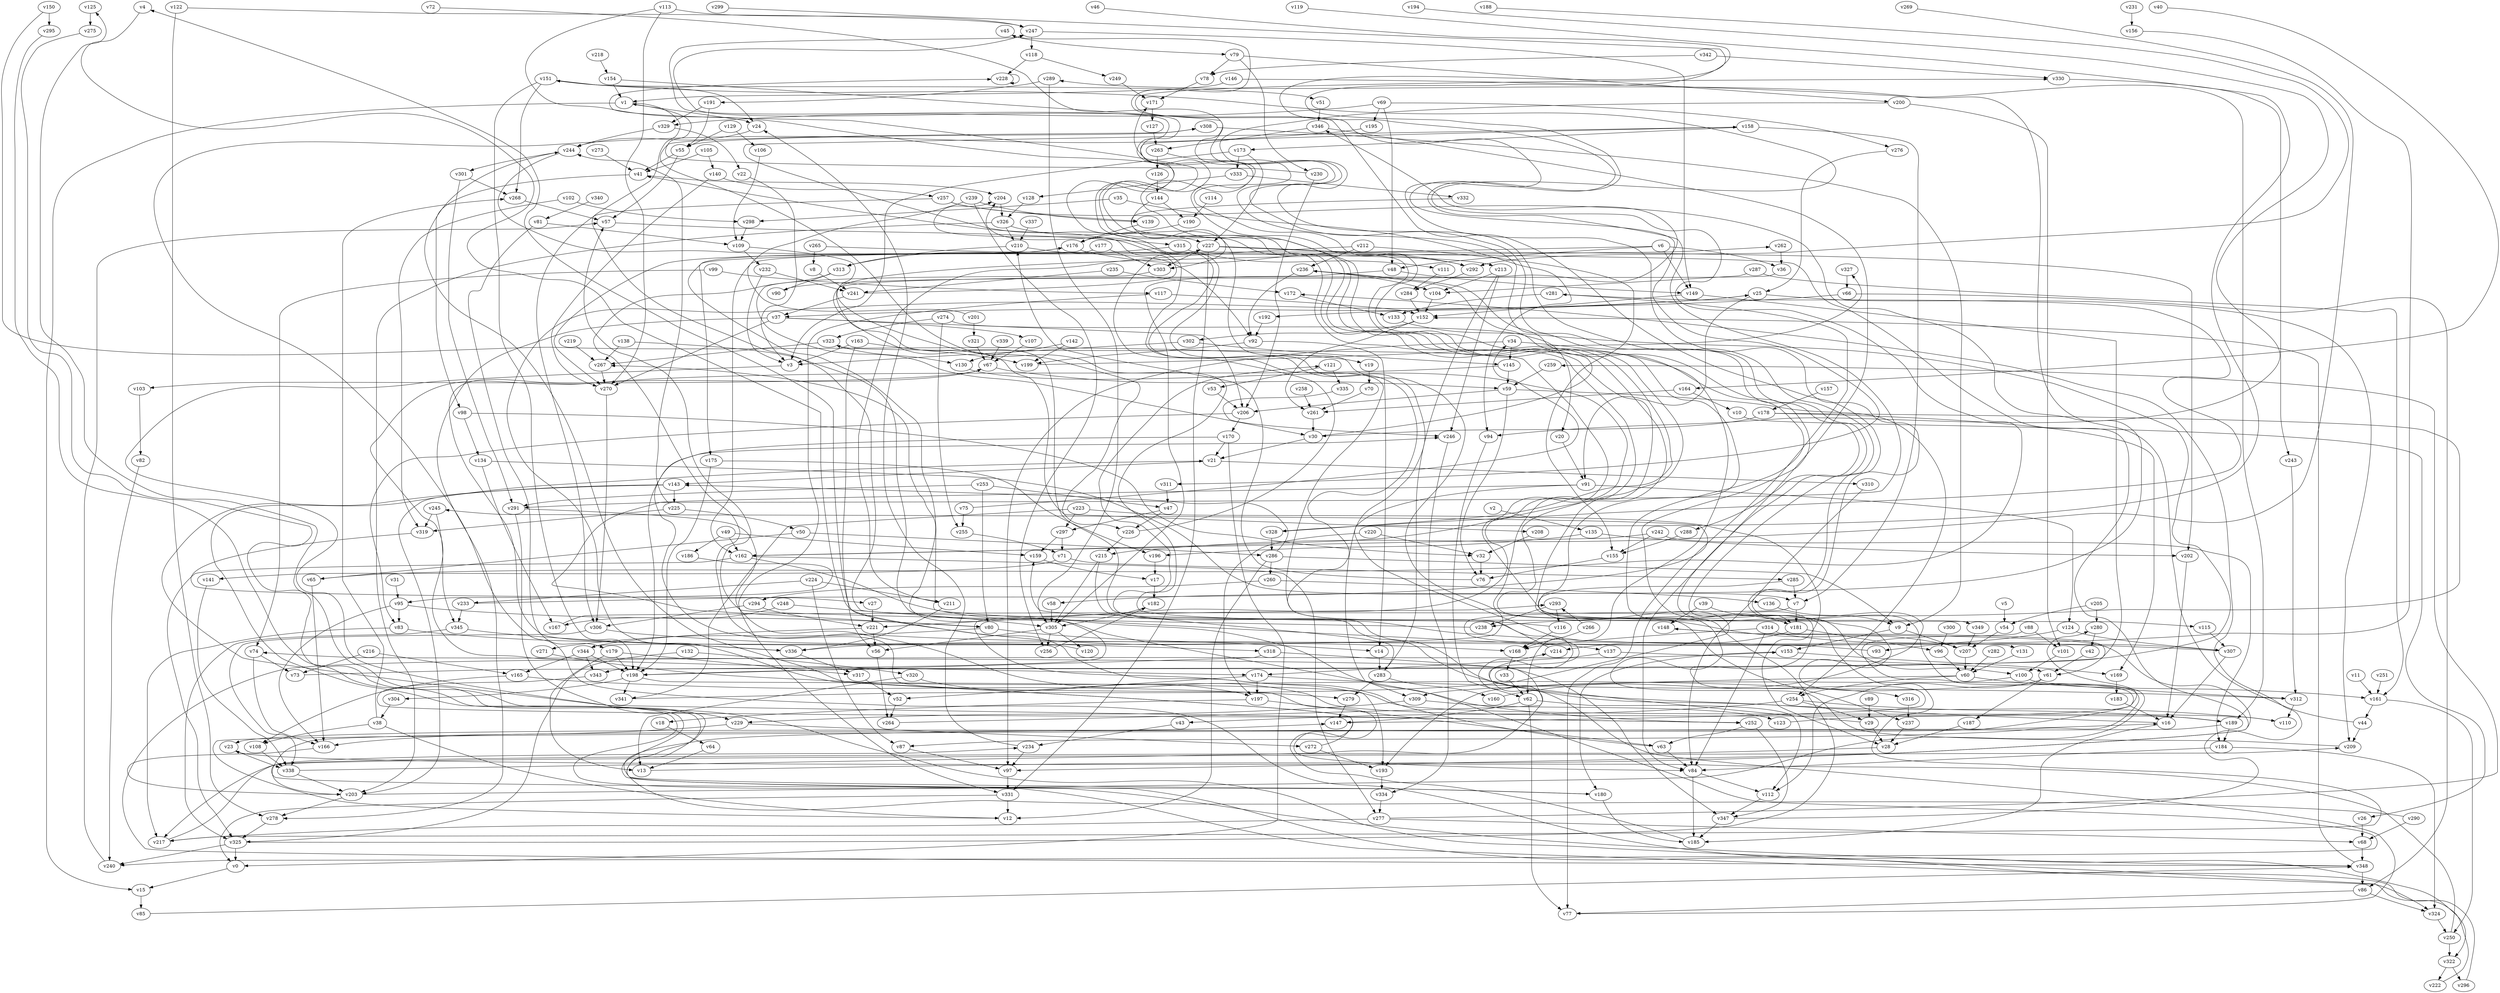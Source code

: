 // Benchmark game 514 - 350 vertices
// time_bound: 50
// targets: v349
digraph G {
    v0 [name="v0", player=1];
    v1 [name="v1", player=1];
    v2 [name="v2", player=1];
    v3 [name="v3", player=0];
    v4 [name="v4", player=1];
    v5 [name="v5", player=1];
    v6 [name="v6", player=0];
    v7 [name="v7", player=1];
    v8 [name="v8", player=1];
    v9 [name="v9", player=1];
    v10 [name="v10", player=0];
    v11 [name="v11", player=0];
    v12 [name="v12", player=1];
    v13 [name="v13", player=1];
    v14 [name="v14", player=1];
    v15 [name="v15", player=1];
    v16 [name="v16", player=1];
    v17 [name="v17", player=0];
    v18 [name="v18", player=1];
    v19 [name="v19", player=0];
    v20 [name="v20", player=1];
    v21 [name="v21", player=1];
    v22 [name="v22", player=1];
    v23 [name="v23", player=0];
    v24 [name="v24", player=1];
    v25 [name="v25", player=1];
    v26 [name="v26", player=1];
    v27 [name="v27", player=1];
    v28 [name="v28", player=1];
    v29 [name="v29", player=1];
    v30 [name="v30", player=1];
    v31 [name="v31", player=0];
    v32 [name="v32", player=0];
    v33 [name="v33", player=0];
    v34 [name="v34", player=1];
    v35 [name="v35", player=0];
    v36 [name="v36", player=0];
    v37 [name="v37", player=0];
    v38 [name="v38", player=0];
    v39 [name="v39", player=0];
    v40 [name="v40", player=1];
    v41 [name="v41", player=1];
    v42 [name="v42", player=1];
    v43 [name="v43", player=0];
    v44 [name="v44", player=1];
    v45 [name="v45", player=0];
    v46 [name="v46", player=0];
    v47 [name="v47", player=0];
    v48 [name="v48", player=1];
    v49 [name="v49", player=1];
    v50 [name="v50", player=1];
    v51 [name="v51", player=1];
    v52 [name="v52", player=0];
    v53 [name="v53", player=1];
    v54 [name="v54", player=0];
    v55 [name="v55", player=1];
    v56 [name="v56", player=1];
    v57 [name="v57", player=1];
    v58 [name="v58", player=0];
    v59 [name="v59", player=1];
    v60 [name="v60", player=1];
    v61 [name="v61", player=1];
    v62 [name="v62", player=0];
    v63 [name="v63", player=0];
    v64 [name="v64", player=0];
    v65 [name="v65", player=0];
    v66 [name="v66", player=1];
    v67 [name="v67", player=0];
    v68 [name="v68", player=1];
    v69 [name="v69", player=1];
    v70 [name="v70", player=1];
    v71 [name="v71", player=0];
    v72 [name="v72", player=0];
    v73 [name="v73", player=0];
    v74 [name="v74", player=1];
    v75 [name="v75", player=1];
    v76 [name="v76", player=1];
    v77 [name="v77", player=1];
    v78 [name="v78", player=1];
    v79 [name="v79", player=0];
    v80 [name="v80", player=1];
    v81 [name="v81", player=0];
    v82 [name="v82", player=1];
    v83 [name="v83", player=0];
    v84 [name="v84", player=0];
    v85 [name="v85", player=1];
    v86 [name="v86", player=1];
    v87 [name="v87", player=1];
    v88 [name="v88", player=1];
    v89 [name="v89", player=0];
    v90 [name="v90", player=0];
    v91 [name="v91", player=0];
    v92 [name="v92", player=1];
    v93 [name="v93", player=1];
    v94 [name="v94", player=0];
    v95 [name="v95", player=1];
    v96 [name="v96", player=0];
    v97 [name="v97", player=1];
    v98 [name="v98", player=0];
    v99 [name="v99", player=1];
    v100 [name="v100", player=0];
    v101 [name="v101", player=0];
    v102 [name="v102", player=0];
    v103 [name="v103", player=1];
    v104 [name="v104", player=0];
    v105 [name="v105", player=1];
    v106 [name="v106", player=1];
    v107 [name="v107", player=0];
    v108 [name="v108", player=0];
    v109 [name="v109", player=0];
    v110 [name="v110", player=0];
    v111 [name="v111", player=1];
    v112 [name="v112", player=1];
    v113 [name="v113", player=0];
    v114 [name="v114", player=1];
    v115 [name="v115", player=1];
    v116 [name="v116", player=0];
    v117 [name="v117", player=1];
    v118 [name="v118", player=0];
    v119 [name="v119", player=1];
    v120 [name="v120", player=1];
    v121 [name="v121", player=1];
    v122 [name="v122", player=0];
    v123 [name="v123", player=0];
    v124 [name="v124", player=1];
    v125 [name="v125", player=0];
    v126 [name="v126", player=0];
    v127 [name="v127", player=1];
    v128 [name="v128", player=1];
    v129 [name="v129", player=0];
    v130 [name="v130", player=1];
    v131 [name="v131", player=0];
    v132 [name="v132", player=1];
    v133 [name="v133", player=1];
    v134 [name="v134", player=0];
    v135 [name="v135", player=0];
    v136 [name="v136", player=1];
    v137 [name="v137", player=0];
    v138 [name="v138", player=1];
    v139 [name="v139", player=1];
    v140 [name="v140", player=0];
    v141 [name="v141", player=0];
    v142 [name="v142", player=1];
    v143 [name="v143", player=1];
    v144 [name="v144", player=1];
    v145 [name="v145", player=0];
    v146 [name="v146", player=1];
    v147 [name="v147", player=1];
    v148 [name="v148", player=0];
    v149 [name="v149", player=0];
    v150 [name="v150", player=0];
    v151 [name="v151", player=1];
    v152 [name="v152", player=1];
    v153 [name="v153", player=0];
    v154 [name="v154", player=1];
    v155 [name="v155", player=0];
    v156 [name="v156", player=1];
    v157 [name="v157", player=0];
    v158 [name="v158", player=0];
    v159 [name="v159", player=0];
    v160 [name="v160", player=0];
    v161 [name="v161", player=0];
    v162 [name="v162", player=0];
    v163 [name="v163", player=0];
    v164 [name="v164", player=1];
    v165 [name="v165", player=1];
    v166 [name="v166", player=1];
    v167 [name="v167", player=1];
    v168 [name="v168", player=1];
    v169 [name="v169", player=1];
    v170 [name="v170", player=1];
    v171 [name="v171", player=0];
    v172 [name="v172", player=0];
    v173 [name="v173", player=1];
    v174 [name="v174", player=0];
    v175 [name="v175", player=1];
    v176 [name="v176", player=1];
    v177 [name="v177", player=0];
    v178 [name="v178", player=0];
    v179 [name="v179", player=0];
    v180 [name="v180", player=1];
    v181 [name="v181", player=0];
    v182 [name="v182", player=0];
    v183 [name="v183", player=1];
    v184 [name="v184", player=1];
    v185 [name="v185", player=1];
    v186 [name="v186", player=0];
    v187 [name="v187", player=0];
    v188 [name="v188", player=0];
    v189 [name="v189", player=0];
    v190 [name="v190", player=0];
    v191 [name="v191", player=1];
    v192 [name="v192", player=1];
    v193 [name="v193", player=1];
    v194 [name="v194", player=0];
    v195 [name="v195", player=0];
    v196 [name="v196", player=1];
    v197 [name="v197", player=0];
    v198 [name="v198", player=0];
    v199 [name="v199", player=1];
    v200 [name="v200", player=0];
    v201 [name="v201", player=1];
    v202 [name="v202", player=0];
    v203 [name="v203", player=0];
    v204 [name="v204", player=0];
    v205 [name="v205", player=0];
    v206 [name="v206", player=1];
    v207 [name="v207", player=1];
    v208 [name="v208", player=1];
    v209 [name="v209", player=0];
    v210 [name="v210", player=1];
    v211 [name="v211", player=1];
    v212 [name="v212", player=1];
    v213 [name="v213", player=0];
    v214 [name="v214", player=0];
    v215 [name="v215", player=1];
    v216 [name="v216", player=1];
    v217 [name="v217", player=0];
    v218 [name="v218", player=0];
    v219 [name="v219", player=0];
    v220 [name="v220", player=0];
    v221 [name="v221", player=1];
    v222 [name="v222", player=0];
    v223 [name="v223", player=0];
    v224 [name="v224", player=0];
    v225 [name="v225", player=0];
    v226 [name="v226", player=0];
    v227 [name="v227", player=1];
    v228 [name="v228", player=1];
    v229 [name="v229", player=1];
    v230 [name="v230", player=1];
    v231 [name="v231", player=0];
    v232 [name="v232", player=0];
    v233 [name="v233", player=0];
    v234 [name="v234", player=1];
    v235 [name="v235", player=1];
    v236 [name="v236", player=1];
    v237 [name="v237", player=0];
    v238 [name="v238", player=0];
    v239 [name="v239", player=1];
    v240 [name="v240", player=1];
    v241 [name="v241", player=0];
    v242 [name="v242", player=1];
    v243 [name="v243", player=0];
    v244 [name="v244", player=0];
    v245 [name="v245", player=0];
    v246 [name="v246", player=1];
    v247 [name="v247", player=0];
    v248 [name="v248", player=1];
    v249 [name="v249", player=0];
    v250 [name="v250", player=1];
    v251 [name="v251", player=0];
    v252 [name="v252", player=1];
    v253 [name="v253", player=0];
    v254 [name="v254", player=0];
    v255 [name="v255", player=0];
    v256 [name="v256", player=1];
    v257 [name="v257", player=1];
    v258 [name="v258", player=0];
    v259 [name="v259", player=0];
    v260 [name="v260", player=0];
    v261 [name="v261", player=1];
    v262 [name="v262", player=1];
    v263 [name="v263", player=0];
    v264 [name="v264", player=1];
    v265 [name="v265", player=1];
    v266 [name="v266", player=1];
    v267 [name="v267", player=0];
    v268 [name="v268", player=0];
    v269 [name="v269", player=0];
    v270 [name="v270", player=1];
    v271 [name="v271", player=0];
    v272 [name="v272", player=0];
    v273 [name="v273", player=1];
    v274 [name="v274", player=1];
    v275 [name="v275", player=1];
    v276 [name="v276", player=0];
    v277 [name="v277", player=0];
    v278 [name="v278", player=1];
    v279 [name="v279", player=1];
    v280 [name="v280", player=0];
    v281 [name="v281", player=1];
    v282 [name="v282", player=1];
    v283 [name="v283", player=1];
    v284 [name="v284", player=0];
    v285 [name="v285", player=0];
    v286 [name="v286", player=0];
    v287 [name="v287", player=1];
    v288 [name="v288", player=1];
    v289 [name="v289", player=1];
    v290 [name="v290", player=1];
    v291 [name="v291", player=1];
    v292 [name="v292", player=1];
    v293 [name="v293", player=0];
    v294 [name="v294", player=1];
    v295 [name="v295", player=0];
    v296 [name="v296", player=1];
    v297 [name="v297", player=0];
    v298 [name="v298", player=0];
    v299 [name="v299", player=1];
    v300 [name="v300", player=0];
    v301 [name="v301", player=0];
    v302 [name="v302", player=1];
    v303 [name="v303", player=1];
    v304 [name="v304", player=0];
    v305 [name="v305", player=1];
    v306 [name="v306", player=1];
    v307 [name="v307", player=0];
    v308 [name="v308", player=1];
    v309 [name="v309", player=1];
    v310 [name="v310", player=0];
    v311 [name="v311", player=0];
    v312 [name="v312", player=1];
    v313 [name="v313", player=1];
    v314 [name="v314", player=1];
    v315 [name="v315", player=1];
    v316 [name="v316", player=1];
    v317 [name="v317", player=1];
    v318 [name="v318", player=0];
    v319 [name="v319", player=1];
    v320 [name="v320", player=1];
    v321 [name="v321", player=0];
    v322 [name="v322", player=1];
    v323 [name="v323", player=1];
    v324 [name="v324", player=0];
    v325 [name="v325", player=1];
    v326 [name="v326", player=0];
    v327 [name="v327", player=0];
    v328 [name="v328", player=0];
    v329 [name="v329", player=0];
    v330 [name="v330", player=0];
    v331 [name="v331", player=1];
    v332 [name="v332", player=0];
    v333 [name="v333", player=1];
    v334 [name="v334", player=0];
    v335 [name="v335", player=0];
    v336 [name="v336", player=0];
    v337 [name="v337", player=1];
    v338 [name="v338", player=0];
    v339 [name="v339", player=1];
    v340 [name="v340", player=1];
    v341 [name="v341", player=1];
    v342 [name="v342", player=1];
    v343 [name="v343", player=0];
    v344 [name="v344", player=0];
    v345 [name="v345", player=0];
    v346 [name="v346", player=0];
    v347 [name="v347", player=0];
    v348 [name="v348", player=1];
    v349 [name="v349", player=1, target=1];

    v0 -> v15;
    v1 -> v115 [constraint="t >= 3"];
    v2 -> v135;
    v3 -> v324 [constraint="t < 15"];
    v4 -> v168 [constraint="t mod 3 == 0"];
    v5 -> v54;
    v6 -> v175;
    v7 -> v131 [constraint="t >= 3"];
    v8 -> v241;
    v9 -> v207;
    v10 -> v26 [constraint="t mod 2 == 1"];
    v11 -> v161;
    v12 -> v16 [constraint="t >= 3"];
    v13 -> v148 [constraint="t mod 5 == 0"];
    v14 -> v283;
    v15 -> v85;
    v16 -> v121 [constraint="t mod 3 == 2"];
    v17 -> v182;
    v18 -> v64;
    v19 -> v70;
    v20 -> v91;
    v21 -> v143;
    v22 -> v3;
    v23 -> v338;
    v24 -> v244;
    v25 -> v91;
    v26 -> v68;
    v27 -> v221;
    v28 -> v217 [constraint="t < 7"];
    v29 -> v214 [constraint="t < 11"];
    v30 -> v171 [constraint="t < 8"];
    v31 -> v95;
    v32 -> v76;
    v33 -> v62;
    v34 -> v145;
    v35 -> v94;
    v36 -> v208 [constraint="t >= 5"];
    v37 -> v278;
    v38 -> v108;
    v39 -> v181;
    v40 -> v164 [constraint="t mod 4 == 0"];
    v41 -> v204;
    v42 -> v61;
    v43 -> v234;
    v44 -> v289 [constraint="t < 8"];
    v45 -> v79;
    v46 -> v291 [constraint="t mod 4 == 1"];
    v47 -> v226;
    v48 -> v305;
    v49 -> v186;
    v50 -> v65;
    v51 -> v346;
    v52 -> v264;
    v53 -> v206;
    v54 -> v207;
    v55 -> v41;
    v56 -> v264;
    v57 -> v315;
    v58 -> v305;
    v59 -> v254;
    v60 -> v254;
    v61 -> v112;
    v62 -> v77;
    v63 -> v4 [constraint="t >= 1"];
    v64 -> v13;
    v65 -> v151 [constraint="t mod 2 == 1"];
    v66 -> v192;
    v67 -> v59;
    v68 -> v348;
    v69 -> v276;
    v70 -> v261;
    v71 -> v141;
    v72 -> v288 [constraint="t >= 1"];
    v73 -> v267 [constraint="t < 8"];
    v74 -> v73;
    v75 -> v34 [constraint="t >= 1"];
    v76 -> v210 [constraint="t < 9"];
    v77 -> v158 [constraint="t < 11"];
    v78 -> v171;
    v79 -> v78;
    v80 -> v271;
    v81 -> v179;
    v82 -> v240;
    v83 -> v336;
    v84 -> v112;
    v85 -> v348 [constraint="t mod 5 == 2"];
    v86 -> v324;
    v87 -> v97;
    v88 -> v23 [constraint="t mod 5 == 3"];
    v89 -> v29;
    v90 -> v346 [constraint="t >= 3"];
    v91 -> v80 [constraint="t mod 4 == 1"];
    v92 -> v14;
    v93 -> v246 [constraint="t >= 4"];
    v94 -> v62;
    v95 -> v83;
    v96 -> v60;
    v97 -> v331;
    v98 -> v32 [constraint="t < 14"];
    v99 -> v74;
    v100 -> v312;
    v101 -> v100;
    v102 -> v298;
    v103 -> v82;
    v104 -> v152;
    v105 -> v41;
    v106 -> v109;
    v107 -> v67;
    v108 -> v338;
    v109 -> v226 [constraint="t < 9"];
    v110 -> v293 [constraint="t < 9"];
    v111 -> v284;
    v112 -> v347;
    v113 -> v237 [constraint="t < 9"];
    v114 -> v190;
    v115 -> v307;
    v116 -> v159 [constraint="t mod 5 == 3"];
    v117 -> v152;
    v118 -> v249;
    v119 -> v328 [constraint="t mod 3 == 2"];
    v120 -> v67 [constraint="t mod 5 == 4"];
    v121 -> v53;
    v122 -> v278;
    v123 -> v280 [constraint="t mod 5 == 3"];
    v124 -> v307;
    v125 -> v275;
    v126 -> v144;
    v127 -> v263;
    v128 -> v326;
    v129 -> v106;
    v130 -> v221 [constraint="t mod 5 == 3"];
    v131 -> v60;
    v132 -> v320;
    v133 -> v198 [constraint="t < 7"];
    v134 -> v7 [constraint="t >= 2"];
    v135 -> v196;
    v136 -> v9;
    v137 -> v61;
    v138 -> v252 [constraint="t < 9"];
    v139 -> v176;
    v140 -> v270;
    v141 -> v338;
    v142 -> v130;
    v143 -> v252 [constraint="t >= 4"];
    v144 -> v162 [constraint="t mod 2 == 0"];
    v145 -> v174 [constraint="t mod 4 == 3"];
    v146 -> v189;
    v147 -> v236 [constraint="t < 6"];
    v148 -> v343 [constraint="t < 6"];
    v149 -> v61;
    v150 -> v19 [constraint="t >= 1"];
    v151 -> v24;
    v152 -> v302;
    v153 -> v169;
    v154 -> v100 [constraint="t >= 5"];
    v155 -> v76;
    v156 -> v336 [constraint="t >= 4"];
    v157 -> v178;
    v158 -> v173;
    v159 -> v17;
    v160 -> v330 [constraint="t >= 4"];
    v161 -> v250;
    v162 -> v240 [constraint="t mod 5 == 4"];
    v163 -> v3;
    v164 -> v10;
    v165 -> v279;
    v166 -> v203 [constraint="t < 10"];
    v167 -> v181 [constraint="t >= 4"];
    v168 -> v33;
    v169 -> v183;
    v170 -> v0;
    v171 -> v127;
    v172 -> v133;
    v173 -> v3;
    v174 -> v197;
    v175 -> v196 [constraint="t mod 3 == 1"];
    v176 -> v292;
    v177 -> v137 [constraint="t >= 5"];
    v178 -> v238 [constraint="t mod 3 == 0"];
    v179 -> v13;
    v180 -> v209 [constraint="t < 14"];
    v181 -> v214;
    v182 -> v305;
    v183 -> v16;
    v184 -> v84;
    v185 -> v244 [constraint="t < 13"];
    v186 -> v95 [constraint="t >= 3"];
    v187 -> v28;
    v188 -> v292 [constraint="t >= 3"];
    v189 -> v203 [constraint="t mod 4 == 2"];
    v190 -> v176;
    v191 -> v55;
    v192 -> v92;
    v193 -> v334;
    v194 -> v94 [constraint="t mod 5 == 4"];
    v195 -> v322 [constraint="t >= 4"];
    v196 -> v17;
    v197 -> v63;
    v198 -> v304;
    v199 -> v327 [constraint="t mod 2 == 1"];
    v200 -> v87 [constraint="t mod 4 == 2"];
    v201 -> v176 [constraint="t mod 5 == 1"];
    v202 -> v16;
    v203 -> v45 [constraint="t >= 5"];
    v204 -> v326;
    v205 -> v54 [constraint="t >= 5"];
    v206 -> v83 [constraint="t >= 2"];
    v207 -> v323 [constraint="t >= 3"];
    v208 -> v32;
    v209 -> v228 [constraint="t mod 3 == 1"];
    v210 -> v92;
    v211 -> v336;
    v212 -> v236;
    v213 -> v246;
    v214 -> v41 [constraint="t < 9"];
    v215 -> v110 [constraint="t >= 3"];
    v216 -> v73;
    v217 -> v234 [constraint="t < 6"];
    v218 -> v154;
    v219 -> v267;
    v220 -> v197;
    v221 -> v344 [constraint="t >= 5"];
    v222 -> v21 [constraint="t mod 4 == 2"];
    v223 -> v297;
    v224 -> v87;
    v225 -> v244;
    v226 -> v227 [constraint="t >= 2"];
    v227 -> v331;
    v228 -> v228 [constraint="t mod 3 == 0"];
    v229 -> v272;
    v230 -> v1 [constraint="t >= 3"];
    v231 -> v156;
    v232 -> v3;
    v233 -> v245 [constraint="t < 10"];
    v234 -> v24;
    v235 -> v241;
    v236 -> v217 [constraint="t < 10"];
    v237 -> v28;
    v238 -> v57 [constraint="t < 15"];
    v239 -> v256;
    v240 -> v57;
    v241 -> v204 [constraint="t < 10"];
    v242 -> v184;
    v243 -> v312;
    v244 -> v213 [constraint="t >= 1"];
    v245 -> v319;
    v246 -> v334;
    v247 -> v118;
    v248 -> v167;
    v249 -> v171;
    v250 -> v23 [constraint="t mod 4 == 2"];
    v251 -> v161;
    v252 -> v63;
    v253 -> v291;
    v254 -> v29;
    v255 -> v71;
    v256 -> v182;
    v257 -> v58 [constraint="t >= 4"];
    v258 -> v261;
    v259 -> v59;
    v260 -> v294;
    v261 -> v30;
    v262 -> v36;
    v263 -> v328 [constraint="t >= 3"];
    v264 -> v74 [constraint="t < 11"];
    v265 -> v97 [constraint="t >= 1"];
    v266 -> v293 [constraint="t >= 1"];
    v267 -> v270;
    v268 -> v57;
    v269 -> v215 [constraint="t mod 3 == 2"];
    v270 -> v306;
    v271 -> v316 [constraint="t mod 4 == 3"];
    v272 -> v25 [constraint="t mod 5 == 3"];
    v273 -> v41;
    v274 -> v20;
    v275 -> v180 [constraint="t >= 5"];
    v276 -> v25;
    v277 -> v259 [constraint="t mod 2 == 0"];
    v278 -> v325;
    v279 -> v147;
    v280 -> v42;
    v281 -> v77;
    v282 -> v60;
    v283 -> v262 [constraint="t < 7"];
    v284 -> v152;
    v285 -> v349 [constraint="t mod 5 == 2"];
    v286 -> v143;
    v287 -> v161;
    v288 -> v155;
    v289 -> v305;
    v290 -> v147 [constraint="t mod 3 == 2"];
    v291 -> v189 [constraint="t < 10"];
    v292 -> v284;
    v293 -> v116;
    v294 -> v306;
    v295 -> v348 [constraint="t mod 2 == 1"];
    v296 -> v125 [constraint="t < 5"];
    v297 -> v71;
    v298 -> v109;
    v299 -> v311 [constraint="t < 6"];
    v300 -> v96;
    v301 -> v291;
    v302 -> v145;
    v303 -> v30 [constraint="t >= 3"];
    v304 -> v38;
    v305 -> v120;
    v306 -> v318;
    v307 -> v308 [constraint="t >= 3"];
    v308 -> v9;
    v309 -> v123;
    v310 -> v84;
    v311 -> v47;
    v312 -> v110;
    v313 -> v84 [constraint="t < 10"];
    v314 -> v168;
    v315 -> v313;
    v316 -> v237;
    v317 -> v52;
    v318 -> v198;
    v319 -> v27 [constraint="t < 5"];
    v320 -> v13;
    v321 -> v67;
    v322 -> v222;
    v323 -> v267;
    v324 -> v250;
    v325 -> v247 [constraint="t < 12"];
    v326 -> v203;
    v327 -> v66;
    v328 -> v281 [constraint="t < 12"];
    v329 -> v22;
    v330 -> v243;
    v331 -> v0 [constraint="t < 6"];
    v332 -> v303 [constraint="t mod 3 == 2"];
    v333 -> v332;
    v334 -> v277;
    v335 -> v246 [constraint="t >= 5"];
    v336 -> v317;
    v337 -> v210;
    v338 -> v204 [constraint="t mod 5 == 0"];
    v339 -> v67;
    v340 -> v81;
    v341 -> v247 [constraint="t mod 4 == 1"];
    v342 -> v78;
    v343 -> v252 [constraint="t >= 2"];
    v344 -> v158 [constraint="t < 14"];
    v345 -> v325;
    v346 -> v84;
    v347 -> v172 [constraint="t >= 4"];
    v348 -> v153 [constraint="t mod 5 == 3"];
    v349 -> v207;
    v203 -> v278;
    v49 -> v159;
    v100 -> v193;
    v254 -> v43;
    v177 -> v303;
    v99 -> v117;
    v326 -> v210;
    v175 -> v198;
    v213 -> v283;
    v134 -> v167;
    v105 -> v140;
    v235 -> v172;
    v277 -> v217;
    v69 -> v329;
    v325 -> v0;
    v274 -> v323;
    v207 -> v60;
    v66 -> v86;
    v113 -> v270;
    v223 -> v341;
    v16 -> v185;
    v39 -> v148;
    v248 -> v305;
    v181 -> v96;
    v79 -> v230;
    v301 -> v268;
    v178 -> v30;
    v162 -> v325;
    v140 -> v257;
    v252 -> v347;
    v109 -> v232;
    v197 -> v18;
    v176 -> v270;
    v257 -> v139;
    v224 -> v233;
    v314 -> v84;
    v205 -> v280;
    v263 -> v126;
    v152 -> v261;
    v118 -> v228;
    v7 -> v181;
    v315 -> v111;
    v287 -> v104;
    v161 -> v44;
    v67 -> v103;
    v151 -> v51;
    v297 -> v159;
    v286 -> v12;
    v1 -> v15;
    v179 -> v317;
    v244 -> v301;
    v92 -> v199;
    v163 -> v56;
    v30 -> v21;
    v55 -> v57;
    v216 -> v165;
    v348 -> v86;
    v308 -> v55;
    v63 -> v84;
    v242 -> v155;
    v65 -> v166;
    v174 -> v52;
    v309 -> v229;
    v1 -> v24;
    v241 -> v37;
    v213 -> v104;
    v37 -> v270;
    v225 -> v319;
    v25 -> v37;
    v313 -> v90;
    v281 -> v133;
    v48 -> v149;
    v253 -> v80;
    v285 -> v7;
    v245 -> v345;
    v224 -> v211;
    v342 -> v330;
    v95 -> v166;
    v333 -> v128;
    v346 -> v263;
    v142 -> v199;
    v215 -> v305;
    v41 -> v98;
    v135 -> v202;
    v307 -> v16;
    v254 -> v189;
    v88 -> v101;
    v257 -> v306;
    v144 -> v190;
    v191 -> v329;
    v59 -> v76;
    v286 -> v9;
    v113 -> v247;
    v158 -> v7;
    v34 -> v97;
    v150 -> v295;
    v326 -> v227;
    v95 -> v80;
    v260 -> v136;
    v173 -> v333;
    v227 -> v303;
    v345 -> v336;
    v322 -> v296;
    v102 -> v319;
    v347 -> v185;
    v50 -> v286;
    v81 -> v109;
    v283 -> v279;
    v69 -> v48;
    v174 -> v312;
    v6 -> v36;
    v21 -> v310;
    v124 -> v93;
    v242 -> v162;
    v116 -> v168;
    v47 -> v297;
    v200 -> v101;
    v294 -> v221;
    v227 -> v202;
    v283 -> v160;
    v75 -> v255;
    v149 -> v152;
    v265 -> v8;
    v71 -> v285;
    v170 -> v198;
    v184 -> v324;
    v226 -> v215;
    v236 -> v92;
    v274 -> v255;
    v129 -> v55;
    v277 -> v68;
    v289 -> v191;
    v79 -> v200;
    v323 -> v130;
    v320 -> v197;
    v331 -> v12;
    v25 -> v209;
    v344 -> v343;
    v6 -> v48;
    v49 -> v162;
    v286 -> v260;
    v305 -> v256;
    v329 -> v244;
    v35 -> v298;
    v121 -> v335;
    v302 -> v3;
    v272 -> v193;
    v165 -> v108;
    v229 -> v166;
    v227 -> v292;
    v83 -> v217;
    v178 -> v169;
    v44 -> v209;
    v38 -> v268;
    v201 -> v321;
    v223 -> v28;
    v306 -> v338;
    v137 -> v174;
    v9 -> v153;
    v253 -> v47;
    v61 -> v187;
    v163 -> v199;
    v60 -> v161;
    v189 -> v184;
    v212 -> v155;
    v210 -> v313;
    v232 -> v241;
    v59 -> v206;
    v164 -> v261;
    v328 -> v286;
    v80 -> v14;
    v225 -> v50;
    v29 -> v28;
    v62 -> v112;
    v212 -> v211;
    v154 -> v1;
    v236 -> v104;
    v62 -> v147;
    v239 -> v162;
    v179 -> v198;
    v314 -> v307;
    v60 -> v309;
    v293 -> v238;
    v173 -> v227;
    v6 -> v149;
    v198 -> v193;
    v117 -> v331;
    v151 -> v198;
    v91 -> v309;
    v162 -> v277;
    v143 -> v225;
    v180 -> v185;
    v146 -> v1;
    v220 -> v32;
    v234 -> v97;
    v37 -> v107;
    v132 -> v325;
    v338 -> v203;
    v206 -> v170;
    v266 -> v168;
    v198 -> v341;
    v151 -> v268;
    v38 -> v12;
    v291 -> v229;
    v84 -> v185;
    v250 -> v322;
    v143 -> v203;
    v344 -> v198;
    v98 -> v134;
    v153 -> v180;
    v122 -> v247;
    v138 -> v267;
    v91 -> v124;
    v74 -> v166;
    v305 -> v56;
    v230 -> v206;
    v170 -> v21;
    v145 -> v59;
    v247 -> v149;
    v233 -> v345;
    v344 -> v165;
    v69 -> v195;
    v239 -> v139;
    v86 -> v77;
    v348 -> v152;
    v290 -> v68;
    v221 -> v56;
    v34 -> v62;
    v325 -> v240;
    v318 -> v347;
    v37 -> v206;
}
